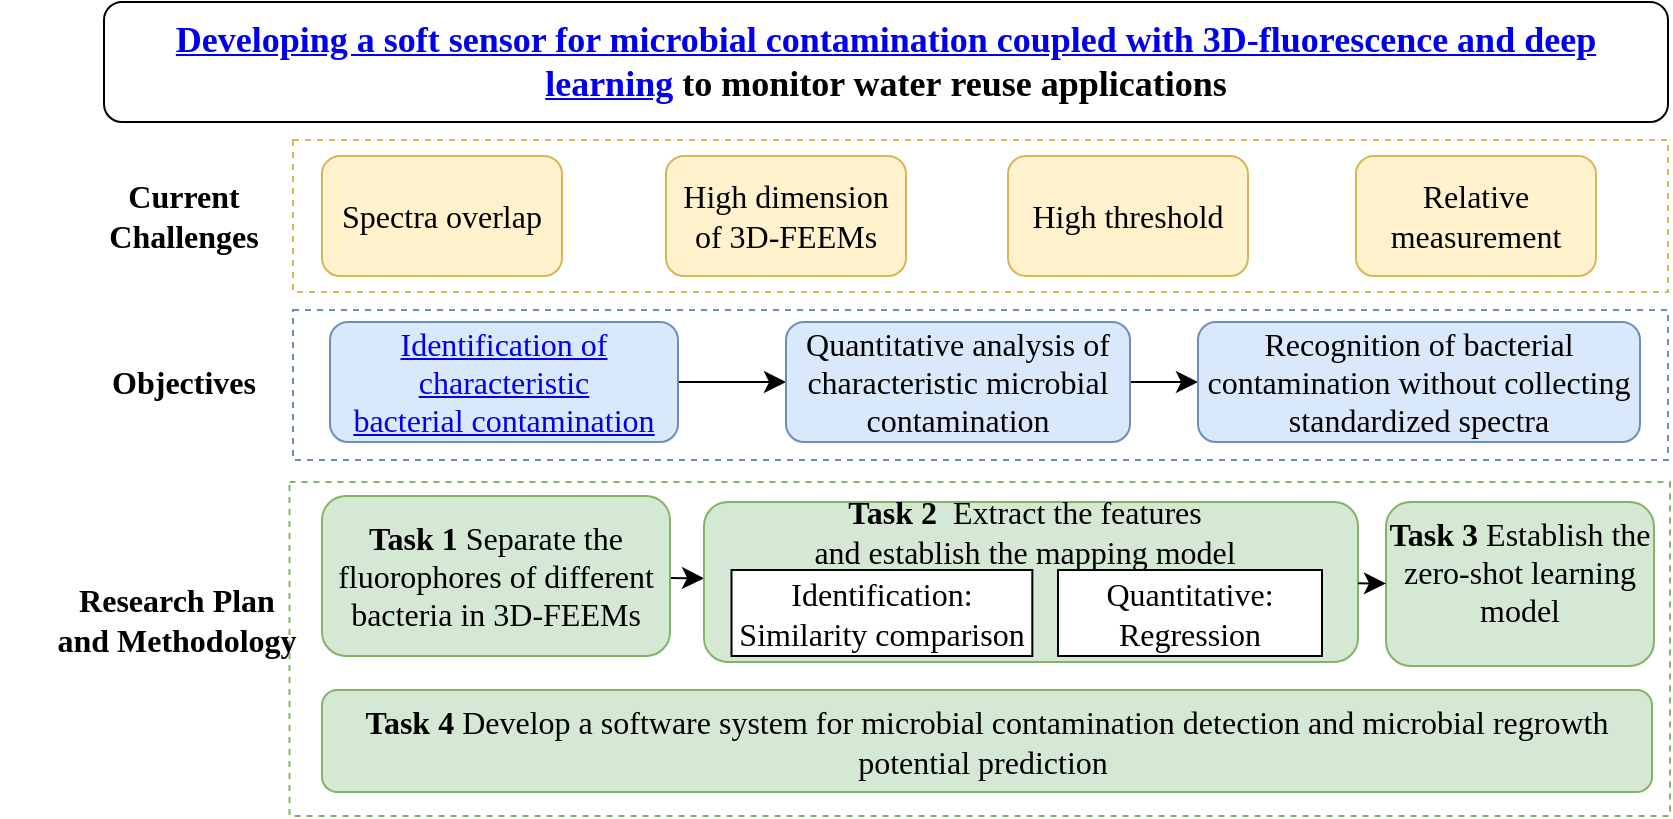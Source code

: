 <mxfile version="24.4.13" type="github">
  <diagram name="第 1 页" id="z8eI_ewDGcZsHXTTSjY8">
    <mxGraphModel dx="1834" dy="1172" grid="0" gridSize="10" guides="1" tooltips="1" connect="1" arrows="1" fold="1" page="0" pageScale="1" pageWidth="827" pageHeight="1169" math="0" shadow="0">
      <root>
        <mxCell id="0" />
        <mxCell id="1" parent="0" />
        <mxCell id="Wu0rOCcyRxzjaYJ3d4_N-25" value="" style="rounded=0;whiteSpace=wrap;html=1;fontSize=16;fillStyle=zigzag-line;fillColor=none;dashed=1;strokeColor=#D6B656;strokeWidth=1;" parent="1" vertex="1">
          <mxGeometry x="-105.5" y="19" width="687.5" height="76" as="geometry" />
        </mxCell>
        <mxCell id="Wu0rOCcyRxzjaYJ3d4_N-26" value="" style="rounded=0;whiteSpace=wrap;html=1;fontSize=16;fillStyle=zigzag-line;fillColor=none;dashed=1;strokeColor=#6C8EBF;strokeWidth=1;fontFamily=Times New Roman;" parent="1" vertex="1">
          <mxGeometry x="-105.5" y="104" width="687.5" height="75" as="geometry" />
        </mxCell>
        <mxCell id="Wu0rOCcyRxzjaYJ3d4_N-27" value="" style="rounded=0;whiteSpace=wrap;html=1;fontSize=16;fillStyle=zigzag-line;fillColor=none;dashed=1;strokeColor=#82B366;strokeWidth=1;fontFamily=Times New Roman;" parent="1" vertex="1">
          <mxGeometry x="-107.25" y="190" width="690.25" height="167" as="geometry" />
        </mxCell>
        <mxCell id="Wu0rOCcyRxzjaYJ3d4_N-1" value="Relative measurement" style="rounded=1;whiteSpace=wrap;html=1;fontSize=16;fillColor=#fff2cc;strokeColor=#d6b656;fontFamily=Times New Roman;" parent="1" vertex="1">
          <mxGeometry x="426" y="27" width="120" height="60" as="geometry" />
        </mxCell>
        <mxCell id="Wu0rOCcyRxzjaYJ3d4_N-2" value="Current&lt;br&gt;Challenges" style="text;html=1;strokeColor=none;fillColor=none;align=center;verticalAlign=middle;whiteSpace=wrap;rounded=0;fontSize=16;fontStyle=1;fontFamily=Times New Roman;" parent="1" vertex="1">
          <mxGeometry x="-190" y="42" width="60" height="30" as="geometry" />
        </mxCell>
        <mxCell id="Wu0rOCcyRxzjaYJ3d4_N-3" value="Objectives" style="text;html=1;strokeColor=none;fillColor=none;align=center;verticalAlign=middle;whiteSpace=wrap;rounded=0;fontSize=16;fontStyle=1;fontFamily=Times New Roman;" parent="1" vertex="1">
          <mxGeometry x="-190" y="125" width="60" height="30" as="geometry" />
        </mxCell>
        <mxCell id="Wu0rOCcyRxzjaYJ3d4_N-4" value="Research&amp;nbsp;Plan &lt;br&gt;and Methodology" style="text;html=1;strokeColor=none;fillColor=none;align=center;verticalAlign=middle;whiteSpace=wrap;rounded=0;fontSize=16;fontStyle=1;fontFamily=Times New Roman;" parent="1" vertex="1">
          <mxGeometry x="-252" y="244" width="177" height="30" as="geometry" />
        </mxCell>
        <mxCell id="Wu0rOCcyRxzjaYJ3d4_N-5" value="Spectra overlap" style="rounded=1;whiteSpace=wrap;html=1;fontSize=16;fillColor=#fff2cc;strokeColor=#d6b656;fontFamily=Times New Roman;" parent="1" vertex="1">
          <mxGeometry x="-91" y="27" width="120" height="60" as="geometry" />
        </mxCell>
        <mxCell id="Wu0rOCcyRxzjaYJ3d4_N-6" value="High dimension of 3D-FEEMs" style="rounded=1;whiteSpace=wrap;html=1;fontSize=16;fillColor=#fff2cc;strokeColor=#d6b656;fontFamily=Times New Roman;" parent="1" vertex="1">
          <mxGeometry x="81" y="27" width="120" height="60" as="geometry" />
        </mxCell>
        <mxCell id="Wu0rOCcyRxzjaYJ3d4_N-7" value="High threshold" style="rounded=1;whiteSpace=wrap;html=1;fontSize=16;fillColor=#fff2cc;strokeColor=#d6b656;fontFamily=Times New Roman;" parent="1" vertex="1">
          <mxGeometry x="252" y="27" width="120" height="60" as="geometry" />
        </mxCell>
        <mxCell id="Wu0rOCcyRxzjaYJ3d4_N-12" value="" style="edgeStyle=none;curved=1;rounded=0;orthogonalLoop=1;jettySize=auto;html=1;fontSize=12;startSize=8;endSize=8;fontFamily=Times New Roman;" parent="1" source="Wu0rOCcyRxzjaYJ3d4_N-10" target="Wu0rOCcyRxzjaYJ3d4_N-11" edge="1">
          <mxGeometry relative="1" as="geometry" />
        </mxCell>
        <mxCell id="Wu0rOCcyRxzjaYJ3d4_N-10" value="&lt;a name=&quot;OLE_LINK10&quot;&gt;&lt;span style=&quot;font-size:12.0pt;font-family:&amp;quot;Times New Roman&amp;quot;,serif;mso-fareast-font-family:&lt;br/&gt;等线;mso-fareast-theme-font:minor-fareast;mso-font-kerning:1.0pt;mso-ansi-language:&lt;br/&gt;EN-US;mso-fareast-language:ZH-CN;mso-bidi-language:AR-SA&quot; lang=&quot;EN-US&quot;&gt;Identification of characteristic&lt;br/&gt;bacterial contamination&lt;/span&gt;&lt;/a&gt;" style="rounded=1;whiteSpace=wrap;html=1;fontSize=16;fillColor=#dae8fc;strokeColor=#6c8ebf;fontFamily=Times New Roman;" parent="1" vertex="1">
          <mxGeometry x="-87" y="110" width="174" height="60" as="geometry" />
        </mxCell>
        <mxCell id="Wu0rOCcyRxzjaYJ3d4_N-14" value="" style="edgeStyle=none;curved=1;rounded=0;orthogonalLoop=1;jettySize=auto;html=1;fontSize=12;startSize=8;endSize=8;fontFamily=Times New Roman;" parent="1" source="Wu0rOCcyRxzjaYJ3d4_N-11" target="Wu0rOCcyRxzjaYJ3d4_N-13" edge="1">
          <mxGeometry relative="1" as="geometry" />
        </mxCell>
        <mxCell id="Wu0rOCcyRxzjaYJ3d4_N-11" value="&lt;span style=&quot;font-size:12.0pt;font-family:&lt;br/&gt;&amp;quot;Times New Roman&amp;quot;,serif;mso-fareast-font-family:等线;mso-fareast-theme-font:minor-fareast;&lt;br/&gt;mso-font-kerning:1.0pt;mso-ansi-language:EN-US;mso-fareast-language:ZH-CN;&lt;br/&gt;mso-bidi-language:AR-SA&quot; lang=&quot;EN-US&quot;&gt;Quantitative analysis of characteristic microbial&lt;br/&gt;contamination&lt;/span&gt;" style="whiteSpace=wrap;html=1;fontSize=16;rounded=1;fillColor=#dae8fc;strokeColor=#6c8ebf;fontFamily=Times New Roman;" parent="1" vertex="1">
          <mxGeometry x="141" y="110" width="172" height="60" as="geometry" />
        </mxCell>
        <mxCell id="Wu0rOCcyRxzjaYJ3d4_N-13" value="&lt;span style=&quot;font-size:12.0pt;font-family:&lt;br/&gt;&amp;quot;Times New Roman&amp;quot;,serif;mso-fareast-font-family:等线;mso-fareast-theme-font:minor-fareast;&lt;br/&gt;mso-font-kerning:1.0pt;mso-ansi-language:EN-US;mso-fareast-language:ZH-CN;&lt;br/&gt;mso-bidi-language:AR-SA&quot; lang=&quot;EN-US&quot;&gt;Recognition of bacterial contamination without collecting&lt;br/&gt;standardized spectra&lt;/span&gt;" style="whiteSpace=wrap;html=1;fontSize=16;rounded=1;fillColor=#dae8fc;strokeColor=#6c8ebf;fontFamily=Times New Roman;" parent="1" vertex="1">
          <mxGeometry x="347" y="110" width="221" height="60" as="geometry" />
        </mxCell>
        <mxCell id="Wu0rOCcyRxzjaYJ3d4_N-18" value="" style="edgeStyle=none;curved=1;rounded=0;orthogonalLoop=1;jettySize=auto;html=1;fontSize=12;startSize=8;endSize=8;fontFamily=Times New Roman;" parent="1" source="Wu0rOCcyRxzjaYJ3d4_N-16" target="Wu0rOCcyRxzjaYJ3d4_N-17" edge="1">
          <mxGeometry relative="1" as="geometry" />
        </mxCell>
        <mxCell id="Wu0rOCcyRxzjaYJ3d4_N-16" value="&lt;b style=&quot;border-color: var(--border-color);&quot;&gt;Task 1&amp;nbsp;&lt;/b&gt;&lt;span style=&quot;font-size:12.0pt;font-family:&lt;br/&gt;&amp;quot;Times New Roman&amp;quot;,serif;mso-fareast-font-family:等线;mso-fareast-theme-font:minor-fareast;&lt;br/&gt;mso-font-kerning:1.0pt;mso-ansi-language:EN-US;mso-fareast-language:ZH-CN;&lt;br/&gt;mso-bidi-language:AR-SA&quot; lang=&quot;EN-US&quot;&gt;Separate the fluorophores of different bacteria in&amp;nbsp;3D-FEEMs&lt;/span&gt;" style="rounded=1;whiteSpace=wrap;html=1;fontSize=16;verticalAlign=middle;fillColor=#d5e8d4;strokeColor=#82b366;fontFamily=Times New Roman;" parent="1" vertex="1">
          <mxGeometry x="-91" y="197" width="174" height="80" as="geometry" />
        </mxCell>
        <mxCell id="Wu0rOCcyRxzjaYJ3d4_N-24" value="&lt;b&gt;Task 4&amp;nbsp;&lt;/b&gt;Develop a software system for microbial contamination detection and microbial&amp;nbsp;regrowth potential prediction&amp;nbsp;" style="rounded=1;whiteSpace=wrap;html=1;fontSize=16;fillColor=#d5e8d4;strokeColor=#82b366;fontFamily=Times New Roman;" parent="1" vertex="1">
          <mxGeometry x="-91" y="294" width="665" height="51" as="geometry" />
        </mxCell>
        <mxCell id="Wu0rOCcyRxzjaYJ3d4_N-29" value="&lt;font style=&quot;font-size: 18px;&quot; face=&quot;Times New Roman&quot;&gt;&lt;a style=&quot;border-color: var(--border-color); text-align: left;&quot; name=&quot;OLE_LINK8&quot;&gt;&lt;b style=&quot;border-color: var(--border-color);&quot;&gt;Developing a soft&amp;nbsp;sensor for microbial contamination coupled with 3D-fluorescence and&amp;nbsp;&lt;/b&gt;&lt;/a&gt;&lt;a style=&quot;border-color: var(--border-color); text-align: left;&quot; name=&quot;OLE_LINK13&quot;&gt;&lt;b style=&quot;border-color: var(--border-color);&quot;&gt;deep learning&lt;/b&gt;&lt;/a&gt;&lt;span style=&quot;border-color: var(--border-color); text-align: left;&quot;&gt;&lt;b style=&quot;border-color: var(--border-color);&quot;&gt;&lt;span style=&quot;border-color: var(--border-color);&quot; lang=&quot;EN-US&quot;&gt;&amp;nbsp;&lt;/span&gt;&lt;/b&gt;&lt;/span&gt;&lt;b style=&quot;border-color: var(--border-color); text-align: left;&quot;&gt;&lt;span style=&quot;border-color: var(--border-color);&quot; lang=&quot;EN-US&quot;&gt;to monitor water&amp;nbsp;reuse applications&lt;/span&gt;&lt;/b&gt;&lt;/font&gt;" style="rounded=1;whiteSpace=wrap;html=1;fontSize=16;" parent="1" vertex="1">
          <mxGeometry x="-200" y="-50" width="782" height="60" as="geometry" />
        </mxCell>
        <mxCell id="Wu0rOCcyRxzjaYJ3d4_N-32" value="" style="group" parent="1" vertex="1" connectable="0">
          <mxGeometry x="100" y="200" width="354" height="80" as="geometry" />
        </mxCell>
        <mxCell id="Wu0rOCcyRxzjaYJ3d4_N-17" value="" style="whiteSpace=wrap;html=1;fontSize=16;rounded=1;verticalAlign=top;fillColor=#d5e8d4;strokeColor=#82b366;fontFamily=Times New Roman;" parent="Wu0rOCcyRxzjaYJ3d4_N-32" vertex="1">
          <mxGeometry width="327" height="80" as="geometry" />
        </mxCell>
        <mxCell id="Wu0rOCcyRxzjaYJ3d4_N-20" value="&lt;b style=&quot;border-color: var(--border-color);&quot;&gt;Task 2&amp;nbsp;&lt;/b&gt;&lt;span style=&quot;font-size:12.0pt;font-family:&amp;quot;Times New Roman&amp;quot;,serif;&lt;br/&gt;mso-fareast-font-family:等线;mso-fareast-theme-font:minor-fareast;mso-font-kerning:&lt;br/&gt;1.0pt;mso-ansi-language:EN-US;mso-fareast-language:ZH-CN;mso-bidi-language:&lt;br/&gt;AR-SA&quot;&gt;&amp;nbsp;&lt;span lang=&quot;EN-US&quot;&gt;Extract the features&lt;br/&gt;and establish the mapping model&lt;/span&gt;&lt;/span&gt;" style="text;html=1;strokeColor=none;fillColor=none;align=center;verticalAlign=middle;whiteSpace=wrap;rounded=0;fontSize=16;fontFamily=Times New Roman;" parent="Wu0rOCcyRxzjaYJ3d4_N-32" vertex="1">
          <mxGeometry width="321" height="30" as="geometry" />
        </mxCell>
        <mxCell id="Wu0rOCcyRxzjaYJ3d4_N-21" value="Identification: Similarity&amp;nbsp;comparison" style="rounded=0;whiteSpace=wrap;html=1;fontSize=16;fontFamily=Times New Roman;" parent="Wu0rOCcyRxzjaYJ3d4_N-32" vertex="1">
          <mxGeometry x="13.756" y="34" width="150.404" height="43" as="geometry" />
        </mxCell>
        <mxCell id="Wu0rOCcyRxzjaYJ3d4_N-22" value="Quantitative: &lt;br&gt;Regression" style="rounded=0;whiteSpace=wrap;html=1;fontSize=16;fontFamily=Times New Roman;" parent="Wu0rOCcyRxzjaYJ3d4_N-32" vertex="1">
          <mxGeometry x="177" y="34" width="132" height="43" as="geometry" />
        </mxCell>
        <mxCell id="Wu0rOCcyRxzjaYJ3d4_N-33" value="&lt;b&gt;Task 3&amp;nbsp;&lt;/b&gt;&lt;span style=&quot;font-size:12.0pt;font-family:&lt;br/&gt;&amp;quot;Times New Roman&amp;quot;,serif;mso-fareast-font-family:等线;mso-fareast-theme-font:minor-fareast;&lt;br/&gt;mso-font-kerning:1.0pt;mso-ansi-language:EN-US;mso-fareast-language:ZH-CN;&lt;br/&gt;mso-bidi-language:AR-SA&quot; lang=&quot;EN-US&quot;&gt;Establish the zero-shot learning model&lt;/span&gt;" style="whiteSpace=wrap;html=1;fontSize=16;fontFamily=Times New Roman;verticalAlign=top;fillColor=#d5e8d4;strokeColor=#82b366;rounded=1;" parent="1" vertex="1">
          <mxGeometry x="441" y="200" width="134" height="82" as="geometry" />
        </mxCell>
        <mxCell id="Wu0rOCcyRxzjaYJ3d4_N-34" value="" style="edgeStyle=none;curved=1;rounded=0;orthogonalLoop=1;jettySize=auto;html=1;fontSize=12;startSize=8;endSize=8;" parent="1" source="Wu0rOCcyRxzjaYJ3d4_N-17" target="Wu0rOCcyRxzjaYJ3d4_N-33" edge="1">
          <mxGeometry relative="1" as="geometry" />
        </mxCell>
      </root>
    </mxGraphModel>
  </diagram>
</mxfile>
